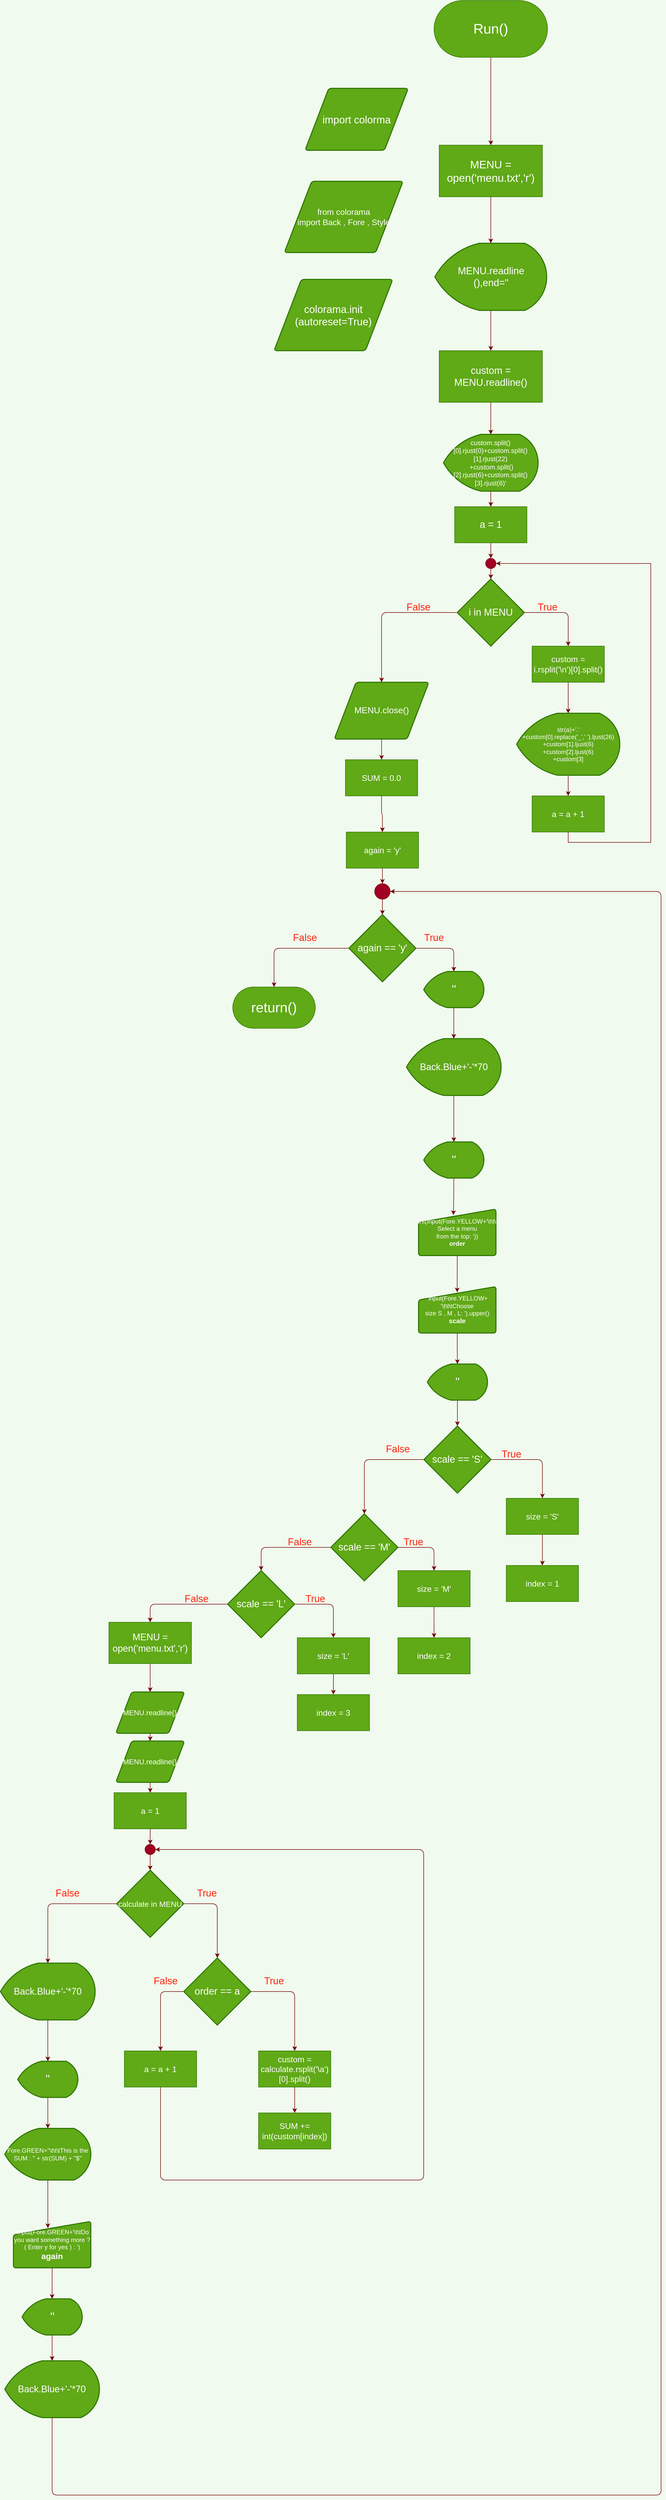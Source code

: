<mxfile>
    <diagram id="dXk7zFiDyR_Ox83PZd4b" name="Page-1">
        <mxGraphModel dx="1799" dy="1006" grid="1" gridSize="10" guides="1" tooltips="1" connect="1" arrows="1" fold="1" page="1" pageScale="1" pageWidth="850" pageHeight="1100" background="#F1FAEE" math="0" shadow="0">
            <root>
                <mxCell id="0"/>
                <mxCell id="1" parent="0"/>
                <mxCell id="2" value="&lt;font style=&quot;font-size: 20px&quot;&gt;import colorma&lt;/font&gt;" style="shape=parallelogram;html=1;strokeWidth=2;perimeter=parallelogramPerimeter;whiteSpace=wrap;rounded=1;arcSize=12;size=0.23;sketch=0;fillColor=#60a917;strokeColor=#2D7600;fontColor=#ffffff;" parent="1" vertex="1">
                    <mxGeometry x="130" y="240" width="200" height="120" as="geometry"/>
                </mxCell>
                <mxCell id="7" style="edgeStyle=orthogonalEdgeStyle;curved=0;rounded=1;sketch=0;orthogonalLoop=1;jettySize=auto;html=1;exitX=0.5;exitY=1;exitDx=0;exitDy=0;entryX=0.5;entryY=0;entryDx=0;entryDy=0;fontColor=#1D3557;strokeColor=#6F0000;fillColor=#a20025;" parent="1" source="3" target="6" edge="1">
                    <mxGeometry relative="1" as="geometry"/>
                </mxCell>
                <mxCell id="3" value="&lt;font style=&quot;font-size: 27px&quot;&gt;Run()&lt;/font&gt;" style="rounded=1;whiteSpace=wrap;html=1;sketch=0;fontColor=#ffffff;strokeColor=#2D7600;fillColor=#60a917;arcSize=50;" parent="1" vertex="1">
                    <mxGeometry x="380" y="70" width="220" height="110" as="geometry"/>
                </mxCell>
                <mxCell id="4" value="&lt;font style=&quot;font-size: 16px&quot;&gt;from colorama &lt;br&gt;import Back , Fore , Style&lt;/font&gt;" style="shape=parallelogram;html=1;strokeWidth=2;perimeter=parallelogramPerimeter;whiteSpace=wrap;rounded=1;arcSize=12;size=0.23;sketch=0;fillColor=#60a917;strokeColor=#2D7600;fontColor=#ffffff;" parent="1" vertex="1">
                    <mxGeometry x="90" y="420" width="230" height="138" as="geometry"/>
                </mxCell>
                <mxCell id="5" value="&lt;span style=&quot;font-size: 20px&quot;&gt;colorama.init&lt;br&gt;(autoreset=True)&lt;/span&gt;" style="shape=parallelogram;html=1;strokeWidth=2;perimeter=parallelogramPerimeter;whiteSpace=wrap;rounded=1;arcSize=12;size=0.23;sketch=0;fillColor=#60a917;strokeColor=#2D7600;fontColor=#ffffff;" parent="1" vertex="1">
                    <mxGeometry x="70" y="610" width="230" height="138" as="geometry"/>
                </mxCell>
                <mxCell id="9" style="edgeStyle=orthogonalEdgeStyle;curved=0;rounded=1;sketch=0;orthogonalLoop=1;jettySize=auto;html=1;exitX=0.5;exitY=1;exitDx=0;exitDy=0;entryX=0.5;entryY=0;entryDx=0;entryDy=0;entryPerimeter=0;fontColor=#1D3557;strokeColor=#6F0000;fillColor=#a20025;" parent="1" source="6" target="8" edge="1">
                    <mxGeometry relative="1" as="geometry"/>
                </mxCell>
                <mxCell id="6" value="&lt;font style=&quot;font-size: 21px&quot;&gt;MENU = open('menu.txt','r')&lt;/font&gt;" style="rounded=0;whiteSpace=wrap;html=1;sketch=0;fontColor=#ffffff;strokeColor=#2D7600;fillColor=#60a917;" parent="1" vertex="1">
                    <mxGeometry x="390" y="350" width="200" height="100" as="geometry"/>
                </mxCell>
                <mxCell id="11" style="edgeStyle=orthogonalEdgeStyle;curved=0;rounded=1;sketch=0;orthogonalLoop=1;jettySize=auto;html=1;exitX=0.5;exitY=1;exitDx=0;exitDy=0;exitPerimeter=0;entryX=0.5;entryY=0;entryDx=0;entryDy=0;fontColor=#1D3557;strokeColor=#6F0000;fillColor=#a20025;" parent="1" source="8" target="10" edge="1">
                    <mxGeometry relative="1" as="geometry"/>
                </mxCell>
                <mxCell id="8" value="&lt;font style=&quot;font-size: 19px&quot;&gt;MENU.readline&lt;br&gt;(),end=''&lt;/font&gt;" style="strokeWidth=2;html=1;shape=mxgraph.flowchart.display;whiteSpace=wrap;rounded=0;sketch=0;fontColor=#ffffff;fillColor=#60a917;strokeColor=#2D7600;" parent="1" vertex="1">
                    <mxGeometry x="381.67" y="540" width="216.66" height="130" as="geometry"/>
                </mxCell>
                <mxCell id="17" style="edgeStyle=orthogonalEdgeStyle;curved=0;rounded=1;sketch=0;orthogonalLoop=1;jettySize=auto;html=1;exitX=0.5;exitY=1;exitDx=0;exitDy=0;fontColor=#1D3557;strokeColor=#6F0000;fillColor=#a20025;" parent="1" source="10" target="16" edge="1">
                    <mxGeometry relative="1" as="geometry"/>
                </mxCell>
                <mxCell id="10" value="&lt;font style=&quot;font-size: 19px&quot;&gt;custom = MENU.readline()&lt;/font&gt;" style="rounded=0;whiteSpace=wrap;html=1;sketch=0;fontColor=#ffffff;strokeColor=#2D7600;fillColor=#60a917;" parent="1" vertex="1">
                    <mxGeometry x="390" y="748" width="200" height="100" as="geometry"/>
                </mxCell>
                <mxCell id="19" style="edgeStyle=orthogonalEdgeStyle;curved=0;rounded=1;sketch=0;orthogonalLoop=1;jettySize=auto;html=1;exitX=0.5;exitY=1;exitDx=0;exitDy=0;exitPerimeter=0;entryX=0.5;entryY=0;entryDx=0;entryDy=0;fontColor=#1D3557;strokeColor=#6F0000;fillColor=#a20025;" parent="1" source="16" target="18" edge="1">
                    <mxGeometry relative="1" as="geometry"/>
                </mxCell>
                <mxCell id="16" value="&lt;font style=&quot;font-size: 13px&quot;&gt;&lt;div&gt;&lt;span&gt;custom.split()[0].rjust(0)+custom.split()[1].rjust(22)&lt;/span&gt;&lt;/div&gt;&lt;span&gt;&amp;nbsp;+custom.split()[2].rjust(6)+custom.split()[3].rjust(6)&lt;/span&gt;&lt;span&gt;'&lt;/span&gt;&lt;/font&gt;" style="strokeWidth=2;html=1;shape=mxgraph.flowchart.display;whiteSpace=wrap;rounded=0;sketch=0;fontColor=#ffffff;fillColor=#60a917;strokeColor=#2D7600;" parent="1" vertex="1">
                    <mxGeometry x="398.34" y="910" width="183.33" height="110" as="geometry"/>
                </mxCell>
                <mxCell id="21" style="edgeStyle=orthogonalEdgeStyle;curved=0;rounded=1;sketch=0;orthogonalLoop=1;jettySize=auto;html=1;exitX=0.5;exitY=1;exitDx=0;exitDy=0;fontColor=#1D3557;strokeColor=#6F0000;fillColor=#a20025;" parent="1" source="18" edge="1">
                    <mxGeometry relative="1" as="geometry">
                        <mxPoint x="490" y="1150" as="targetPoint"/>
                    </mxGeometry>
                </mxCell>
                <mxCell id="18" value="&lt;span style=&quot;font-size: 19px&quot;&gt;a = 1&lt;/span&gt;" style="rounded=0;whiteSpace=wrap;html=1;sketch=0;fontColor=#ffffff;strokeColor=#2D7600;fillColor=#60a917;" parent="1" vertex="1">
                    <mxGeometry x="420" y="1050" width="140" height="70" as="geometry"/>
                </mxCell>
                <mxCell id="23" style="edgeStyle=orthogonalEdgeStyle;curved=0;rounded=1;sketch=0;orthogonalLoop=1;jettySize=auto;html=1;exitX=1;exitY=0.5;exitDx=0;exitDy=0;exitPerimeter=0;entryX=0.5;entryY=0;entryDx=0;entryDy=0;fontColor=#1D3557;strokeColor=#6F0000;fillColor=#a20025;" parent="1" source="20" target="22" edge="1">
                    <mxGeometry relative="1" as="geometry"/>
                </mxCell>
                <mxCell id="30" style="edgeStyle=orthogonalEdgeStyle;curved=0;rounded=1;sketch=0;orthogonalLoop=1;jettySize=auto;html=1;exitX=0;exitY=0.5;exitDx=0;exitDy=0;exitPerimeter=0;fontColor=#1D3557;strokeColor=#6F0000;fillColor=#a20025;entryX=0.5;entryY=0;entryDx=0;entryDy=0;" parent="1" source="20" target="114" edge="1">
                    <mxGeometry relative="1" as="geometry">
                        <mxPoint x="280" y="1390" as="targetPoint"/>
                    </mxGeometry>
                </mxCell>
                <mxCell id="20" value="&lt;font style=&quot;font-size: 19px&quot;&gt;i in MENU&lt;/font&gt;" style="strokeWidth=2;html=1;shape=mxgraph.flowchart.decision;whiteSpace=wrap;rounded=0;sketch=0;fontColor=#ffffff;fillColor=#60a917;strokeColor=#2D7600;" parent="1" vertex="1">
                    <mxGeometry x="425" y="1190" width="130" height="130" as="geometry"/>
                </mxCell>
                <mxCell id="25" style="edgeStyle=orthogonalEdgeStyle;curved=0;rounded=1;sketch=0;orthogonalLoop=1;jettySize=auto;html=1;exitX=0.5;exitY=1;exitDx=0;exitDy=0;fontColor=#1D3557;strokeColor=#6F0000;fillColor=#a20025;entryX=0.5;entryY=0;entryDx=0;entryDy=0;entryPerimeter=0;" parent="1" source="22" target="27" edge="1">
                    <mxGeometry relative="1" as="geometry">
                        <mxPoint x="640" y="1440" as="targetPoint"/>
                    </mxGeometry>
                </mxCell>
                <mxCell id="22" value="&lt;font style=&quot;font-size: 16px&quot;&gt;custom = i.rsplit('\n')[0].split()&lt;/font&gt;" style="rounded=0;whiteSpace=wrap;html=1;sketch=0;fontColor=#ffffff;strokeColor=#2D7600;fillColor=#60a917;" parent="1" vertex="1">
                    <mxGeometry x="570" y="1320" width="140" height="70" as="geometry"/>
                </mxCell>
                <mxCell id="29" style="edgeStyle=orthogonalEdgeStyle;curved=0;rounded=1;sketch=0;orthogonalLoop=1;jettySize=auto;html=1;exitX=0.5;exitY=1;exitDx=0;exitDy=0;exitPerimeter=0;entryX=0.5;entryY=0;entryDx=0;entryDy=0;fontColor=#1D3557;strokeColor=#6F0000;fillColor=#a20025;" parent="1" source="27" target="28" edge="1">
                    <mxGeometry relative="1" as="geometry"/>
                </mxCell>
                <mxCell id="27" value="&lt;font style=&quot;font-size: 12px&quot;&gt;&lt;div&gt;str(a)+'.'&lt;/div&gt;&lt;div&gt;+custom[0].replace('_',' ').ljust(26)&lt;/div&gt;&lt;div&gt;+custom[1].ljust(6)&lt;/div&gt;&lt;div&gt;+custom[2].ljust(6)&lt;/div&gt;&lt;div&gt;+custom[3]&lt;/div&gt;&lt;/font&gt;" style="strokeWidth=2;html=1;shape=mxgraph.flowchart.display;whiteSpace=wrap;rounded=0;sketch=0;fontColor=#ffffff;fillColor=#60a917;strokeColor=#2D7600;" parent="1" vertex="1">
                    <mxGeometry x="540" y="1450" width="200" height="120" as="geometry"/>
                </mxCell>
                <mxCell id="137" style="edgeStyle=orthogonalEdgeStyle;rounded=0;orthogonalLoop=1;jettySize=auto;html=1;exitX=0.5;exitY=1;exitDx=0;exitDy=0;entryX=1;entryY=0.5;entryDx=0;entryDy=0;entryPerimeter=0;fillColor=#a20025;strokeColor=#6F0000;" edge="1" parent="1" source="28" target="131">
                    <mxGeometry relative="1" as="geometry">
                        <Array as="points">
                            <mxPoint x="640" y="1700"/>
                            <mxPoint x="800" y="1700"/>
                            <mxPoint x="800" y="1160"/>
                        </Array>
                    </mxGeometry>
                </mxCell>
                <mxCell id="28" value="&lt;font style=&quot;font-size: 16px&quot;&gt;a = a + 1&lt;/font&gt;" style="rounded=0;whiteSpace=wrap;html=1;sketch=0;fontColor=#ffffff;strokeColor=#2D7600;fillColor=#60a917;" parent="1" vertex="1">
                    <mxGeometry x="570" y="1610" width="140" height="70" as="geometry"/>
                </mxCell>
                <mxCell id="31" value="&lt;font color=&quot;#ff250d&quot; style=&quot;font-size: 19px&quot;&gt;True&lt;/font&gt;" style="text;html=1;strokeColor=none;fillColor=none;align=center;verticalAlign=middle;whiteSpace=wrap;rounded=0;sketch=0;fontColor=#1D3557;" parent="1" vertex="1">
                    <mxGeometry x="590" y="1240" width="20" height="10" as="geometry"/>
                </mxCell>
                <mxCell id="32" value="&lt;font color=&quot;#ff250d&quot;&gt;&lt;span style=&quot;font-size: 19px&quot;&gt;False&lt;/span&gt;&lt;/font&gt;" style="text;html=1;strokeColor=none;fillColor=none;align=center;verticalAlign=middle;whiteSpace=wrap;rounded=0;sketch=0;fontColor=#1D3557;" parent="1" vertex="1">
                    <mxGeometry x="340" y="1240" width="20" height="10" as="geometry"/>
                </mxCell>
                <mxCell id="35" style="edgeStyle=orthogonalEdgeStyle;curved=0;rounded=1;sketch=0;orthogonalLoop=1;jettySize=auto;html=1;exitX=0.5;exitY=1;exitDx=0;exitDy=0;entryX=0.5;entryY=0;entryDx=0;entryDy=0;fontColor=#1D3557;strokeColor=#6F0000;fillColor=#a20025;" parent="1" source="33" target="34" edge="1">
                    <mxGeometry relative="1" as="geometry"/>
                </mxCell>
                <mxCell id="33" value="&lt;font style=&quot;font-size: 16px&quot;&gt;SUM = 0.0&lt;/font&gt;" style="rounded=0;whiteSpace=wrap;html=1;sketch=0;fontColor=#ffffff;strokeColor=#2D7600;fillColor=#60a917;" parent="1" vertex="1">
                    <mxGeometry x="208.34" y="1540" width="140" height="70" as="geometry"/>
                </mxCell>
                <mxCell id="37" style="edgeStyle=orthogonalEdgeStyle;curved=0;rounded=1;sketch=0;orthogonalLoop=1;jettySize=auto;html=1;exitX=0.5;exitY=1;exitDx=0;exitDy=0;fontColor=#1D3557;strokeColor=#6F0000;fillColor=#a20025;entryX=0.5;entryY=0;entryDx=0;entryDy=0;entryPerimeter=0;" parent="1" source="34" target="123" edge="1">
                    <mxGeometry relative="1" as="geometry">
                        <mxPoint x="280" y="1770" as="targetPoint"/>
                    </mxGeometry>
                </mxCell>
                <mxCell id="34" value="&lt;span style=&quot;font-size: 16px&quot;&gt;again = 'y'&lt;/span&gt;" style="rounded=0;whiteSpace=wrap;html=1;sketch=0;fontColor=#ffffff;strokeColor=#2D7600;fillColor=#60a917;" parent="1" vertex="1">
                    <mxGeometry x="210" y="1680" width="140" height="70" as="geometry"/>
                </mxCell>
                <mxCell id="39" style="edgeStyle=orthogonalEdgeStyle;curved=0;rounded=1;sketch=0;orthogonalLoop=1;jettySize=auto;html=1;exitX=1;exitY=0.5;exitDx=0;exitDy=0;exitPerimeter=0;fontColor=#1D3557;strokeColor=#6F0000;fillColor=#a20025;entryX=0.5;entryY=0;entryDx=0;entryDy=0;entryPerimeter=0;" parent="1" source="36" target="38" edge="1">
                    <mxGeometry relative="1" as="geometry"/>
                </mxCell>
                <mxCell id="125" style="edgeStyle=orthogonalEdgeStyle;curved=0;rounded=1;sketch=0;orthogonalLoop=1;jettySize=auto;html=1;exitX=0;exitY=0.5;exitDx=0;exitDy=0;exitPerimeter=0;entryX=0.5;entryY=0;entryDx=0;entryDy=0;fontColor=#1D3557;strokeColor=#6F0000;fillColor=#a20025;" parent="1" source="36" target="124" edge="1">
                    <mxGeometry relative="1" as="geometry"/>
                </mxCell>
                <mxCell id="36" value="&lt;font style=&quot;font-size: 19px&quot;&gt;again == 'y'&lt;/font&gt;" style="strokeWidth=2;html=1;shape=mxgraph.flowchart.decision;whiteSpace=wrap;rounded=0;sketch=0;fontColor=#ffffff;fillColor=#60a917;strokeColor=#2D7600;" parent="1" vertex="1">
                    <mxGeometry x="215" y="1840" width="130" height="130" as="geometry"/>
                </mxCell>
                <mxCell id="41" style="edgeStyle=orthogonalEdgeStyle;curved=0;rounded=1;sketch=0;orthogonalLoop=1;jettySize=auto;html=1;exitX=0.5;exitY=1;exitDx=0;exitDy=0;exitPerimeter=0;entryX=0.5;entryY=0;entryDx=0;entryDy=0;entryPerimeter=0;fontColor=#1D3557;strokeColor=#6F0000;fillColor=#a20025;" parent="1" source="38" target="40" edge="1">
                    <mxGeometry relative="1" as="geometry"/>
                </mxCell>
                <mxCell id="38" value="&lt;font&gt;&lt;font style=&quot;font-size: 22px&quot;&gt;''&lt;/font&gt;&lt;br&gt;&lt;/font&gt;" style="strokeWidth=2;html=1;shape=mxgraph.flowchart.display;whiteSpace=wrap;rounded=0;sketch=0;fontColor=#ffffff;fillColor=#60a917;strokeColor=#2D7600;" parent="1" vertex="1">
                    <mxGeometry x="360" y="1950" width="116.67" height="70" as="geometry"/>
                </mxCell>
                <mxCell id="44" style="edgeStyle=orthogonalEdgeStyle;curved=0;rounded=1;sketch=0;orthogonalLoop=1;jettySize=auto;html=1;exitX=0.5;exitY=1;exitDx=0;exitDy=0;exitPerimeter=0;entryX=0.5;entryY=0;entryDx=0;entryDy=0;entryPerimeter=0;fontColor=#1D3557;strokeColor=#6F0000;fillColor=#a20025;" parent="1" source="40" target="43" edge="1">
                    <mxGeometry relative="1" as="geometry"/>
                </mxCell>
                <mxCell id="40" value="&lt;font&gt;&lt;font style=&quot;font-size: 18px&quot;&gt;Back.Blue+'-'*70&lt;/font&gt;&lt;br&gt;&lt;/font&gt;" style="strokeWidth=2;html=1;shape=mxgraph.flowchart.display;whiteSpace=wrap;rounded=0;sketch=0;fontColor=#ffffff;fillColor=#60a917;strokeColor=#2D7600;" parent="1" vertex="1">
                    <mxGeometry x="326.66" y="2080" width="183.34" height="110" as="geometry"/>
                </mxCell>
                <mxCell id="46" style="edgeStyle=orthogonalEdgeStyle;curved=0;rounded=1;sketch=0;orthogonalLoop=1;jettySize=auto;html=1;exitX=0.5;exitY=1;exitDx=0;exitDy=0;exitPerimeter=0;entryX=0.45;entryY=0.129;entryDx=0;entryDy=0;entryPerimeter=0;fontColor=#1D3557;strokeColor=#6F0000;fillColor=#a20025;" parent="1" source="43" target="45" edge="1">
                    <mxGeometry relative="1" as="geometry"/>
                </mxCell>
                <mxCell id="43" value="&lt;font&gt;&lt;font style=&quot;font-size: 22px&quot;&gt;''&lt;/font&gt;&lt;br&gt;&lt;/font&gt;" style="strokeWidth=2;html=1;shape=mxgraph.flowchart.display;whiteSpace=wrap;rounded=0;sketch=0;fontColor=#ffffff;fillColor=#60a917;strokeColor=#2D7600;" parent="1" vertex="1">
                    <mxGeometry x="360" y="2280" width="116.67" height="70" as="geometry"/>
                </mxCell>
                <mxCell id="49" style="edgeStyle=orthogonalEdgeStyle;curved=0;rounded=1;sketch=0;orthogonalLoop=1;jettySize=auto;html=1;entryX=0.499;entryY=0.124;entryDx=0;entryDy=0;entryPerimeter=0;fontColor=#1D3557;strokeColor=#6F0000;fillColor=#a20025;" parent="1" source="45" target="47" edge="1">
                    <mxGeometry relative="1" as="geometry"/>
                </mxCell>
                <mxCell id="45" value="&amp;nbsp;int(input(Fore.YELLOW+'\t\t\t&lt;br&gt;Select a menu &lt;br&gt;from the top: '))&lt;br&gt;&lt;b&gt;order&lt;/b&gt;" style="html=1;strokeWidth=2;shape=manualInput;whiteSpace=wrap;rounded=1;size=26;arcSize=11;sketch=0;fontColor=#ffffff;fillColor=#60a917;strokeColor=#2D7600;" parent="1" vertex="1">
                    <mxGeometry x="350" y="2410" width="150" height="90" as="geometry"/>
                </mxCell>
                <mxCell id="51" style="edgeStyle=orthogonalEdgeStyle;curved=0;rounded=1;sketch=0;orthogonalLoop=1;jettySize=auto;html=1;exitX=0.5;exitY=1;exitDx=0;exitDy=0;entryX=0.5;entryY=0;entryDx=0;entryDy=0;entryPerimeter=0;fontColor=#1D3557;strokeColor=#6F0000;fillColor=#a20025;" parent="1" source="47" target="50" edge="1">
                    <mxGeometry relative="1" as="geometry"/>
                </mxCell>
                <mxCell id="47" value="&amp;nbsp;input(Fore.YELLOW+&lt;br&gt;'\t\t\tChoose&lt;br&gt;size S , M , L: ').upper()&lt;br&gt;&lt;b&gt;&lt;font style=&quot;font-size: 13px&quot;&gt;scale&lt;/font&gt;&lt;/b&gt;" style="html=1;strokeWidth=2;shape=manualInput;whiteSpace=wrap;rounded=1;size=26;arcSize=11;sketch=0;fontColor=#ffffff;fillColor=#60a917;strokeColor=#2D7600;" parent="1" vertex="1">
                    <mxGeometry x="350" y="2560" width="150" height="90" as="geometry"/>
                </mxCell>
                <mxCell id="53" style="edgeStyle=orthogonalEdgeStyle;curved=0;rounded=1;sketch=0;orthogonalLoop=1;jettySize=auto;html=1;exitX=0.5;exitY=1;exitDx=0;exitDy=0;exitPerimeter=0;entryX=0.5;entryY=0;entryDx=0;entryDy=0;entryPerimeter=0;fontColor=#1D3557;strokeColor=#6F0000;fillColor=#a20025;" parent="1" source="50" target="52" edge="1">
                    <mxGeometry relative="1" as="geometry"/>
                </mxCell>
                <mxCell id="50" value="&lt;font&gt;&lt;font style=&quot;font-size: 22px&quot;&gt;''&lt;/font&gt;&lt;br&gt;&lt;/font&gt;" style="strokeWidth=2;html=1;shape=mxgraph.flowchart.display;whiteSpace=wrap;rounded=0;sketch=0;fontColor=#ffffff;fillColor=#60a917;strokeColor=#2D7600;" parent="1" vertex="1">
                    <mxGeometry x="367" y="2710" width="116.67" height="70" as="geometry"/>
                </mxCell>
                <mxCell id="55" style="edgeStyle=orthogonalEdgeStyle;curved=0;rounded=1;sketch=0;orthogonalLoop=1;jettySize=auto;html=1;exitX=1;exitY=0.5;exitDx=0;exitDy=0;exitPerimeter=0;entryX=0.5;entryY=0;entryDx=0;entryDy=0;fontColor=#1D3557;strokeColor=#6F0000;fillColor=#a20025;" parent="1" source="52" target="54" edge="1">
                    <mxGeometry relative="1" as="geometry"/>
                </mxCell>
                <mxCell id="59" style="edgeStyle=orthogonalEdgeStyle;curved=0;rounded=1;sketch=0;orthogonalLoop=1;jettySize=auto;html=1;exitX=0;exitY=0.5;exitDx=0;exitDy=0;exitPerimeter=0;entryX=0.5;entryY=0;entryDx=0;entryDy=0;entryPerimeter=0;fontColor=#1D3557;strokeColor=#6F0000;fillColor=#a20025;" parent="1" source="52" target="58" edge="1">
                    <mxGeometry relative="1" as="geometry"/>
                </mxCell>
                <mxCell id="52" value="&lt;span style=&quot;font-size: 19px&quot;&gt;scale == 'S'&lt;/span&gt;" style="strokeWidth=2;html=1;shape=mxgraph.flowchart.decision;whiteSpace=wrap;rounded=0;sketch=0;fontColor=#ffffff;fillColor=#60a917;strokeColor=#2D7600;" parent="1" vertex="1">
                    <mxGeometry x="360.34" y="2830" width="130" height="130" as="geometry"/>
                </mxCell>
                <mxCell id="57" style="edgeStyle=orthogonalEdgeStyle;curved=0;rounded=1;sketch=0;orthogonalLoop=1;jettySize=auto;html=1;exitX=0.5;exitY=1;exitDx=0;exitDy=0;entryX=0.5;entryY=0;entryDx=0;entryDy=0;fontColor=#1D3557;strokeColor=#6F0000;fillColor=#a20025;" parent="1" source="54" target="56" edge="1">
                    <mxGeometry relative="1" as="geometry"/>
                </mxCell>
                <mxCell id="54" value="&lt;span style=&quot;font-size: 16px&quot;&gt;size = 'S'&lt;/span&gt;" style="rounded=0;whiteSpace=wrap;html=1;sketch=0;fontColor=#ffffff;strokeColor=#2D7600;fillColor=#60a917;" parent="1" vertex="1">
                    <mxGeometry x="520" y="2970" width="140" height="70" as="geometry"/>
                </mxCell>
                <mxCell id="56" value="&lt;span style=&quot;font-size: 16px&quot;&gt;index = 1&lt;/span&gt;" style="rounded=0;whiteSpace=wrap;html=1;sketch=0;fontColor=#ffffff;strokeColor=#2D7600;fillColor=#60a917;" parent="1" vertex="1">
                    <mxGeometry x="520" y="3100" width="140" height="70" as="geometry"/>
                </mxCell>
                <mxCell id="67" style="edgeStyle=orthogonalEdgeStyle;curved=0;rounded=1;sketch=0;orthogonalLoop=1;jettySize=auto;html=1;exitX=1;exitY=0.5;exitDx=0;exitDy=0;exitPerimeter=0;entryX=0.5;entryY=0;entryDx=0;entryDy=0;fontColor=#1D3557;strokeColor=#6F0000;fillColor=#a20025;" parent="1" source="58" target="65" edge="1">
                    <mxGeometry relative="1" as="geometry"/>
                </mxCell>
                <mxCell id="71" style="edgeStyle=orthogonalEdgeStyle;curved=0;rounded=1;sketch=0;orthogonalLoop=1;jettySize=auto;html=1;exitX=0;exitY=0.5;exitDx=0;exitDy=0;exitPerimeter=0;entryX=0.5;entryY=0;entryDx=0;entryDy=0;entryPerimeter=0;fontColor=#1D3557;strokeColor=#6F0000;fillColor=#a20025;" parent="1" source="58" target="70" edge="1">
                    <mxGeometry relative="1" as="geometry"/>
                </mxCell>
                <mxCell id="58" value="&lt;span style=&quot;font-size: 19px&quot;&gt;scale == 'M'&lt;/span&gt;" style="strokeWidth=2;html=1;shape=mxgraph.flowchart.decision;whiteSpace=wrap;rounded=0;sketch=0;fontColor=#ffffff;fillColor=#60a917;strokeColor=#2D7600;" parent="1" vertex="1">
                    <mxGeometry x="180.0" y="3000" width="130" height="130" as="geometry"/>
                </mxCell>
                <mxCell id="61" value="&lt;font color=&quot;#ff250d&quot; style=&quot;font-size: 19px&quot;&gt;True&lt;/font&gt;" style="text;html=1;strokeColor=none;fillColor=none;align=center;verticalAlign=middle;whiteSpace=wrap;rounded=0;sketch=0;fontColor=#1D3557;" parent="1" vertex="1">
                    <mxGeometry x="370" y="1880" width="20" height="10" as="geometry"/>
                </mxCell>
                <mxCell id="62" value="&lt;font color=&quot;#ff250d&quot;&gt;&lt;span style=&quot;font-size: 19px&quot;&gt;False&lt;/span&gt;&lt;/font&gt;" style="text;html=1;strokeColor=none;fillColor=none;align=center;verticalAlign=middle;whiteSpace=wrap;rounded=0;sketch=0;fontColor=#1D3557;" parent="1" vertex="1">
                    <mxGeometry x="120" y="1880" width="20" height="10" as="geometry"/>
                </mxCell>
                <mxCell id="63" value="&lt;font color=&quot;#ff250d&quot; style=&quot;font-size: 19px&quot;&gt;True&lt;/font&gt;" style="text;html=1;strokeColor=none;fillColor=none;align=center;verticalAlign=middle;whiteSpace=wrap;rounded=0;sketch=0;fontColor=#1D3557;" parent="1" vertex="1">
                    <mxGeometry x="520" y="2880" width="20" height="10" as="geometry"/>
                </mxCell>
                <mxCell id="64" value="&lt;font color=&quot;#ff250d&quot;&gt;&lt;span style=&quot;font-size: 19px&quot;&gt;False&lt;/span&gt;&lt;/font&gt;" style="text;html=1;strokeColor=none;fillColor=none;align=center;verticalAlign=middle;whiteSpace=wrap;rounded=0;sketch=0;fontColor=#1D3557;" parent="1" vertex="1">
                    <mxGeometry x="300" y="2870" width="20" height="10" as="geometry"/>
                </mxCell>
                <mxCell id="68" style="edgeStyle=orthogonalEdgeStyle;curved=0;rounded=1;sketch=0;orthogonalLoop=1;jettySize=auto;html=1;exitX=0.5;exitY=1;exitDx=0;exitDy=0;entryX=0.5;entryY=0;entryDx=0;entryDy=0;fontColor=#1D3557;strokeColor=#6F0000;fillColor=#a20025;" parent="1" source="65" target="66" edge="1">
                    <mxGeometry relative="1" as="geometry"/>
                </mxCell>
                <mxCell id="65" value="&lt;span style=&quot;font-size: 16px&quot;&gt;size = 'M'&lt;/span&gt;" style="rounded=0;whiteSpace=wrap;html=1;sketch=0;fontColor=#ffffff;strokeColor=#2D7600;fillColor=#60a917;" parent="1" vertex="1">
                    <mxGeometry x="310" y="3110" width="140" height="70" as="geometry"/>
                </mxCell>
                <mxCell id="66" value="&lt;span style=&quot;font-size: 16px&quot;&gt;index = 2&lt;/span&gt;" style="rounded=0;whiteSpace=wrap;html=1;sketch=0;fontColor=#ffffff;strokeColor=#2D7600;fillColor=#60a917;" parent="1" vertex="1">
                    <mxGeometry x="310" y="3240" width="140" height="70" as="geometry"/>
                </mxCell>
                <mxCell id="74" style="edgeStyle=orthogonalEdgeStyle;curved=0;rounded=1;sketch=0;orthogonalLoop=1;jettySize=auto;html=1;exitX=1;exitY=0.5;exitDx=0;exitDy=0;exitPerimeter=0;entryX=0.5;entryY=0;entryDx=0;entryDy=0;fontColor=#1D3557;strokeColor=#6F0000;fillColor=#a20025;" parent="1" source="70" target="72" edge="1">
                    <mxGeometry relative="1" as="geometry"/>
                </mxCell>
                <mxCell id="79" style="edgeStyle=orthogonalEdgeStyle;curved=0;rounded=1;sketch=0;orthogonalLoop=1;jettySize=auto;html=1;exitX=0;exitY=0.5;exitDx=0;exitDy=0;exitPerimeter=0;fontColor=#1D3557;strokeColor=#6F0000;fillColor=#a20025;entryX=0.5;entryY=0;entryDx=0;entryDy=0;" parent="1" source="70" target="81" edge="1">
                    <mxGeometry relative="1" as="geometry">
                        <mxPoint x="-140" y="3260" as="targetPoint"/>
                    </mxGeometry>
                </mxCell>
                <mxCell id="70" value="&lt;span style=&quot;font-size: 19px&quot;&gt;scale == 'L'&lt;/span&gt;" style="strokeWidth=2;html=1;shape=mxgraph.flowchart.decision;whiteSpace=wrap;rounded=0;sketch=0;fontColor=#ffffff;fillColor=#60a917;strokeColor=#2D7600;" parent="1" vertex="1">
                    <mxGeometry x="-20.0" y="3110" width="130" height="130" as="geometry"/>
                </mxCell>
                <mxCell id="75" style="edgeStyle=orthogonalEdgeStyle;curved=0;rounded=1;sketch=0;orthogonalLoop=1;jettySize=auto;html=1;exitX=0.5;exitY=1;exitDx=0;exitDy=0;entryX=0.5;entryY=0;entryDx=0;entryDy=0;fontColor=#1D3557;strokeColor=#6F0000;fillColor=#a20025;" parent="1" source="72" target="73" edge="1">
                    <mxGeometry relative="1" as="geometry"/>
                </mxCell>
                <mxCell id="72" value="&lt;span style=&quot;font-size: 16px&quot;&gt;size = 'L'&lt;/span&gt;" style="rounded=0;whiteSpace=wrap;html=1;sketch=0;fontColor=#ffffff;strokeColor=#2D7600;fillColor=#60a917;" parent="1" vertex="1">
                    <mxGeometry x="115" y="3240" width="140" height="70" as="geometry"/>
                </mxCell>
                <mxCell id="73" value="&lt;span style=&quot;font-size: 16px&quot;&gt;index = 3&lt;/span&gt;" style="rounded=0;whiteSpace=wrap;html=1;sketch=0;fontColor=#ffffff;strokeColor=#2D7600;fillColor=#60a917;" parent="1" vertex="1">
                    <mxGeometry x="115" y="3350" width="140" height="70" as="geometry"/>
                </mxCell>
                <mxCell id="76" value="&lt;font color=&quot;#ff250d&quot;&gt;&lt;span style=&quot;font-size: 19px&quot;&gt;False&lt;/span&gt;&lt;/font&gt;" style="text;html=1;strokeColor=none;fillColor=none;align=center;verticalAlign=middle;whiteSpace=wrap;rounded=0;sketch=0;fontColor=#1D3557;" parent="1" vertex="1">
                    <mxGeometry x="110" y="3050" width="20" height="10" as="geometry"/>
                </mxCell>
                <mxCell id="77" value="&lt;font color=&quot;#ff250d&quot; style=&quot;font-size: 19px&quot;&gt;True&lt;/font&gt;" style="text;html=1;strokeColor=none;fillColor=none;align=center;verticalAlign=middle;whiteSpace=wrap;rounded=0;sketch=0;fontColor=#1D3557;" parent="1" vertex="1">
                    <mxGeometry x="330" y="3050" width="20" height="10" as="geometry"/>
                </mxCell>
                <mxCell id="78" value="&lt;font color=&quot;#ff250d&quot; style=&quot;font-size: 19px&quot;&gt;True&lt;/font&gt;" style="text;html=1;strokeColor=none;fillColor=none;align=center;verticalAlign=middle;whiteSpace=wrap;rounded=0;sketch=0;fontColor=#1D3557;" parent="1" vertex="1">
                    <mxGeometry x="140" y="3160" width="20" height="10" as="geometry"/>
                </mxCell>
                <mxCell id="80" value="&lt;font color=&quot;#ff250d&quot;&gt;&lt;span style=&quot;font-size: 19px&quot;&gt;False&lt;/span&gt;&lt;/font&gt;" style="text;html=1;strokeColor=none;fillColor=none;align=center;verticalAlign=middle;whiteSpace=wrap;rounded=0;sketch=0;fontColor=#1D3557;" parent="1" vertex="1">
                    <mxGeometry x="-90" y="3160" width="20" height="10" as="geometry"/>
                </mxCell>
                <mxCell id="118" style="edgeStyle=orthogonalEdgeStyle;curved=0;rounded=1;sketch=0;orthogonalLoop=1;jettySize=auto;html=1;exitX=0.5;exitY=1;exitDx=0;exitDy=0;entryX=0.5;entryY=0;entryDx=0;entryDy=0;fontColor=#1D3557;strokeColor=#6F0000;fillColor=#a20025;" parent="1" source="81" target="117" edge="1">
                    <mxGeometry relative="1" as="geometry"/>
                </mxCell>
                <mxCell id="81" value="&lt;font style=&quot;font-size: 18px&quot;&gt;MENU = open('menu.txt','r')&lt;/font&gt;" style="rounded=0;whiteSpace=wrap;html=1;sketch=0;fontColor=#ffffff;strokeColor=#2D7600;fillColor=#60a917;" parent="1" vertex="1">
                    <mxGeometry x="-250" y="3210" width="160" height="80" as="geometry"/>
                </mxCell>
                <mxCell id="84" style="edgeStyle=orthogonalEdgeStyle;curved=0;rounded=1;sketch=0;orthogonalLoop=1;jettySize=auto;html=1;exitX=0.5;exitY=1;exitDx=0;exitDy=0;fontColor=#1D3557;strokeColor=#6F0000;fillColor=#a20025;" parent="1" source="82" edge="1">
                    <mxGeometry relative="1" as="geometry">
                        <mxPoint x="-170" y="3640" as="targetPoint"/>
                    </mxGeometry>
                </mxCell>
                <mxCell id="82" value="&lt;span style=&quot;font-size: 16px&quot;&gt;a = 1&lt;/span&gt;" style="rounded=0;whiteSpace=wrap;html=1;sketch=0;fontColor=#ffffff;strokeColor=#2D7600;fillColor=#60a917;" parent="1" vertex="1">
                    <mxGeometry x="-240" y="3540" width="140" height="70" as="geometry"/>
                </mxCell>
                <mxCell id="86" style="edgeStyle=orthogonalEdgeStyle;curved=0;rounded=1;sketch=0;orthogonalLoop=1;jettySize=auto;html=1;exitX=1;exitY=0.5;exitDx=0;exitDy=0;exitPerimeter=0;entryX=0.5;entryY=0;entryDx=0;entryDy=0;entryPerimeter=0;fontColor=#1D3557;strokeColor=#6F0000;fillColor=#a20025;" parent="1" source="83" target="85" edge="1">
                    <mxGeometry relative="1" as="geometry"/>
                </mxCell>
                <mxCell id="100" style="edgeStyle=orthogonalEdgeStyle;curved=0;rounded=1;sketch=0;orthogonalLoop=1;jettySize=auto;html=1;exitX=0;exitY=0.5;exitDx=0;exitDy=0;exitPerimeter=0;entryX=0.5;entryY=0;entryDx=0;entryDy=0;entryPerimeter=0;fontColor=#1D3557;strokeColor=#6F0000;fillColor=#a20025;" parent="1" source="83" target="99" edge="1">
                    <mxGeometry relative="1" as="geometry"/>
                </mxCell>
                <mxCell id="83" value="&lt;font style=&quot;font-size: 15px&quot;&gt;calculate in MENU&lt;/font&gt;" style="strokeWidth=2;html=1;shape=mxgraph.flowchart.decision;whiteSpace=wrap;rounded=0;sketch=0;fontColor=#ffffff;fillColor=#60a917;strokeColor=#2D7600;" parent="1" vertex="1">
                    <mxGeometry x="-235" y="3690" width="130" height="130" as="geometry"/>
                </mxCell>
                <mxCell id="90" style="edgeStyle=orthogonalEdgeStyle;curved=0;rounded=1;sketch=0;orthogonalLoop=1;jettySize=auto;html=1;exitX=1;exitY=0.5;exitDx=0;exitDy=0;exitPerimeter=0;entryX=0.5;entryY=0;entryDx=0;entryDy=0;fontColor=#1D3557;strokeColor=#6F0000;fillColor=#a20025;" parent="1" source="85" target="89" edge="1">
                    <mxGeometry relative="1" as="geometry"/>
                </mxCell>
                <mxCell id="126" style="edgeStyle=orthogonalEdgeStyle;curved=0;rounded=1;sketch=0;orthogonalLoop=1;jettySize=auto;html=1;exitX=0;exitY=0.5;exitDx=0;exitDy=0;exitPerimeter=0;entryX=0.5;entryY=0;entryDx=0;entryDy=0;fontColor=#1D3557;strokeColor=#6F0000;fillColor=#a20025;" parent="1" source="85" target="93" edge="1">
                    <mxGeometry relative="1" as="geometry"/>
                </mxCell>
                <mxCell id="85" value="&lt;span style=&quot;font-size: 19px&quot;&gt;order == a&lt;/span&gt;" style="strokeWidth=2;html=1;shape=mxgraph.flowchart.decision;whiteSpace=wrap;rounded=0;sketch=0;fontColor=#ffffff;fillColor=#60a917;strokeColor=#2D7600;" parent="1" vertex="1">
                    <mxGeometry x="-105.0" y="3860" width="130" height="130" as="geometry"/>
                </mxCell>
                <mxCell id="87" value="&lt;font color=&quot;#ff250d&quot;&gt;&lt;span style=&quot;font-size: 19px&quot;&gt;False&lt;/span&gt;&lt;/font&gt;" style="text;html=1;strokeColor=none;fillColor=none;align=center;verticalAlign=middle;whiteSpace=wrap;rounded=0;sketch=0;fontColor=#1D3557;" parent="1" vertex="1">
                    <mxGeometry x="-340" y="3730" width="20" height="10" as="geometry"/>
                </mxCell>
                <mxCell id="88" value="&lt;font color=&quot;#ff250d&quot; style=&quot;font-size: 19px&quot;&gt;True&lt;/font&gt;" style="text;html=1;strokeColor=none;fillColor=none;align=center;verticalAlign=middle;whiteSpace=wrap;rounded=0;sketch=0;fontColor=#1D3557;" parent="1" vertex="1">
                    <mxGeometry x="-70" y="3730" width="20" height="10" as="geometry"/>
                </mxCell>
                <mxCell id="92" style="edgeStyle=orthogonalEdgeStyle;curved=0;rounded=1;sketch=0;orthogonalLoop=1;jettySize=auto;html=1;exitX=0.5;exitY=1;exitDx=0;exitDy=0;entryX=0.5;entryY=0;entryDx=0;entryDy=0;fontColor=#1D3557;strokeColor=#6F0000;fillColor=#a20025;" parent="1" source="89" target="91" edge="1">
                    <mxGeometry relative="1" as="geometry"/>
                </mxCell>
                <mxCell id="89" value="&lt;span style=&quot;font-size: 16px&quot;&gt;custom = calculate.rsplit('\a')[0].split()&lt;/span&gt;" style="rounded=0;whiteSpace=wrap;html=1;sketch=0;fontColor=#ffffff;strokeColor=#2D7600;fillColor=#60a917;" parent="1" vertex="1">
                    <mxGeometry x="40" y="4040" width="140" height="70" as="geometry"/>
                </mxCell>
                <mxCell id="91" value="&lt;span style=&quot;font-size: 16px&quot;&gt;SUM += int(custom[index])&lt;/span&gt;" style="rounded=0;whiteSpace=wrap;html=1;sketch=0;fontColor=#ffffff;strokeColor=#2D7600;fillColor=#60a917;" parent="1" vertex="1">
                    <mxGeometry x="40" y="4160" width="140" height="70" as="geometry"/>
                </mxCell>
                <mxCell id="127" style="edgeStyle=orthogonalEdgeStyle;curved=0;rounded=1;sketch=0;orthogonalLoop=1;jettySize=auto;html=1;exitX=0.5;exitY=1;exitDx=0;exitDy=0;fontColor=#1D3557;strokeColor=#6F0000;fillColor=#a20025;entryX=1;entryY=0.5;entryDx=0;entryDy=0;entryPerimeter=0;" parent="1" source="93" target="95" edge="1">
                    <mxGeometry relative="1" as="geometry">
                        <mxPoint x="360" y="3730" as="targetPoint"/>
                        <Array as="points">
                            <mxPoint x="-150" y="4290"/>
                            <mxPoint x="360" y="4290"/>
                            <mxPoint x="360" y="3650"/>
                        </Array>
                    </mxGeometry>
                </mxCell>
                <mxCell id="93" value="&lt;span style=&quot;font-size: 16px&quot;&gt;a = a + 1&lt;/span&gt;" style="rounded=0;whiteSpace=wrap;html=1;sketch=0;fontColor=#ffffff;strokeColor=#2D7600;fillColor=#60a917;" parent="1" vertex="1">
                    <mxGeometry x="-220" y="4040" width="140" height="70" as="geometry"/>
                </mxCell>
                <mxCell id="97" style="edgeStyle=orthogonalEdgeStyle;curved=0;rounded=1;sketch=0;orthogonalLoop=1;jettySize=auto;html=1;exitX=0.5;exitY=1;exitDx=0;exitDy=0;exitPerimeter=0;entryX=0.5;entryY=0;entryDx=0;entryDy=0;entryPerimeter=0;fontColor=#1D3557;strokeColor=#6F0000;fillColor=#a20025;" parent="1" source="95" target="83" edge="1">
                    <mxGeometry relative="1" as="geometry"/>
                </mxCell>
                <mxCell id="95" value="" style="verticalLabelPosition=bottom;verticalAlign=top;html=1;shape=mxgraph.flowchart.on-page_reference;rounded=0;sketch=0;fontColor=#ffffff;strokeColor=#6F0000;fillColor=#a20025;" parent="1" vertex="1">
                    <mxGeometry x="-180" y="3640" width="20" height="20" as="geometry"/>
                </mxCell>
                <mxCell id="102" style="edgeStyle=orthogonalEdgeStyle;curved=0;rounded=1;sketch=0;orthogonalLoop=1;jettySize=auto;html=1;entryX=0.5;entryY=0;entryDx=0;entryDy=0;entryPerimeter=0;fontColor=#1D3557;strokeColor=#6F0000;fillColor=#a20025;" parent="1" source="99" target="101" edge="1">
                    <mxGeometry relative="1" as="geometry"/>
                </mxCell>
                <mxCell id="99" value="&lt;font&gt;&lt;font style=&quot;font-size: 18px&quot;&gt;Back.Blue+'-'*70&lt;/font&gt;&lt;br&gt;&lt;/font&gt;" style="strokeWidth=2;html=1;shape=mxgraph.flowchart.display;whiteSpace=wrap;rounded=0;sketch=0;fontColor=#ffffff;fillColor=#60a917;strokeColor=#2D7600;" parent="1" vertex="1">
                    <mxGeometry x="-460.0" y="3870" width="183.34" height="110" as="geometry"/>
                </mxCell>
                <mxCell id="104" style="edgeStyle=orthogonalEdgeStyle;curved=0;rounded=1;sketch=0;orthogonalLoop=1;jettySize=auto;html=1;exitX=0.5;exitY=1;exitDx=0;exitDy=0;exitPerimeter=0;entryX=0.5;entryY=0;entryDx=0;entryDy=0;entryPerimeter=0;fontColor=#1D3557;strokeColor=#6F0000;fillColor=#a20025;" parent="1" source="101" target="103" edge="1">
                    <mxGeometry relative="1" as="geometry"/>
                </mxCell>
                <mxCell id="101" value="&lt;font&gt;&lt;font style=&quot;font-size: 22px&quot;&gt;''&lt;/font&gt;&lt;br&gt;&lt;/font&gt;" style="strokeWidth=2;html=1;shape=mxgraph.flowchart.display;whiteSpace=wrap;rounded=0;sketch=0;fontColor=#ffffff;fillColor=#60a917;strokeColor=#2D7600;" parent="1" vertex="1">
                    <mxGeometry x="-426.67" y="4060" width="116.67" height="70" as="geometry"/>
                </mxCell>
                <mxCell id="106" style="edgeStyle=orthogonalEdgeStyle;curved=0;rounded=1;sketch=0;orthogonalLoop=1;jettySize=auto;html=1;exitX=0.5;exitY=1;exitDx=0;exitDy=0;exitPerimeter=0;entryX=0.445;entryY=0.145;entryDx=0;entryDy=0;entryPerimeter=0;fontColor=#1D3557;strokeColor=#6F0000;fillColor=#a20025;" parent="1" source="103" target="105" edge="1">
                    <mxGeometry relative="1" as="geometry"/>
                </mxCell>
                <mxCell id="103" value="Fore.GREEN+&quot;\t\t\tThis is the SUM : &quot; + str(SUM) + &quot;$&quot;" style="strokeWidth=2;html=1;shape=mxgraph.flowchart.display;whiteSpace=wrap;rounded=0;sketch=0;fontColor=#ffffff;fillColor=#60a917;strokeColor=#2D7600;" parent="1" vertex="1">
                    <mxGeometry x="-451.67" y="4190" width="166.67" height="100" as="geometry"/>
                </mxCell>
                <mxCell id="108" style="edgeStyle=orthogonalEdgeStyle;curved=0;rounded=1;sketch=0;orthogonalLoop=1;jettySize=auto;html=1;exitX=0.5;exitY=1;exitDx=0;exitDy=0;entryX=0.5;entryY=0;entryDx=0;entryDy=0;entryPerimeter=0;fontColor=#1D3557;strokeColor=#6F0000;fillColor=#a20025;" parent="1" source="105" target="107" edge="1">
                    <mxGeometry relative="1" as="geometry"/>
                </mxCell>
                <mxCell id="105" value="&amp;nbsp;input(Fore.GREEN+'\t\tDo you want something more ? ( Enter y for yes ) : ')&lt;br&gt;&lt;b&gt;&lt;font style=&quot;font-size: 16px&quot;&gt;again&lt;/font&gt;&lt;/b&gt;" style="html=1;strokeWidth=2;shape=manualInput;whiteSpace=wrap;rounded=1;size=26;arcSize=11;sketch=0;fontColor=#ffffff;fillColor=#60a917;strokeColor=#2D7600;" parent="1" vertex="1">
                    <mxGeometry x="-435.0" y="4370" width="150" height="90" as="geometry"/>
                </mxCell>
                <mxCell id="110" style="edgeStyle=orthogonalEdgeStyle;curved=0;rounded=1;sketch=0;orthogonalLoop=1;jettySize=auto;html=1;exitX=0.5;exitY=1;exitDx=0;exitDy=0;exitPerimeter=0;entryX=0.5;entryY=0;entryDx=0;entryDy=0;entryPerimeter=0;fontColor=#1D3557;strokeColor=#6F0000;fillColor=#a20025;" parent="1" source="107" target="109" edge="1">
                    <mxGeometry relative="1" as="geometry"/>
                </mxCell>
                <mxCell id="107" value="&lt;font&gt;&lt;font style=&quot;font-size: 22px&quot;&gt;''&lt;/font&gt;&lt;br&gt;&lt;/font&gt;" style="strokeWidth=2;html=1;shape=mxgraph.flowchart.display;whiteSpace=wrap;rounded=0;sketch=0;fontColor=#ffffff;fillColor=#60a917;strokeColor=#2D7600;" parent="1" vertex="1">
                    <mxGeometry x="-418.33" y="4520" width="116.67" height="70" as="geometry"/>
                </mxCell>
                <mxCell id="112" style="edgeStyle=orthogonalEdgeStyle;curved=0;rounded=1;sketch=0;orthogonalLoop=1;jettySize=auto;html=1;exitX=0.5;exitY=1;exitDx=0;exitDy=0;exitPerimeter=0;fontColor=#1D3557;strokeColor=#6F0000;fillColor=#a20025;entryX=1;entryY=0.5;entryDx=0;entryDy=0;entryPerimeter=0;" parent="1" source="109" target="123" edge="1">
                    <mxGeometry relative="1" as="geometry">
                        <mxPoint x="820" y="1730" as="targetPoint"/>
                        <Array as="points">
                            <mxPoint x="-360" y="4900"/>
                            <mxPoint x="820" y="4900"/>
                            <mxPoint x="820" y="1795"/>
                        </Array>
                    </mxGeometry>
                </mxCell>
                <mxCell id="109" value="&lt;font&gt;&lt;font style=&quot;font-size: 18px&quot;&gt;Back.Blue+'-'*70&lt;/font&gt;&lt;br&gt;&lt;/font&gt;" style="strokeWidth=2;html=1;shape=mxgraph.flowchart.display;whiteSpace=wrap;rounded=0;sketch=0;fontColor=#ffffff;fillColor=#60a917;strokeColor=#2D7600;" parent="1" vertex="1">
                    <mxGeometry x="-451.67" y="4640" width="183.34" height="110" as="geometry"/>
                </mxCell>
                <mxCell id="115" style="edgeStyle=orthogonalEdgeStyle;curved=0;rounded=1;sketch=0;orthogonalLoop=1;jettySize=auto;html=1;exitX=0.5;exitY=1;exitDx=0;exitDy=0;entryX=0.5;entryY=0;entryDx=0;entryDy=0;fontColor=#1D3557;strokeColor=#6F0000;fillColor=#a20025;" parent="1" source="114" target="33" edge="1">
                    <mxGeometry relative="1" as="geometry"/>
                </mxCell>
                <mxCell id="114" value="&lt;span style=&quot;font-size: 17px&quot;&gt;MENU.close()&lt;/span&gt;" style="shape=parallelogram;html=1;strokeWidth=2;perimeter=parallelogramPerimeter;whiteSpace=wrap;rounded=1;arcSize=12;size=0.23;sketch=0;fillColor=#60a917;strokeColor=#2D7600;fontColor=#ffffff;" parent="1" vertex="1">
                    <mxGeometry x="186.67" y="1390" width="183.33" height="110" as="geometry"/>
                </mxCell>
                <mxCell id="121" style="edgeStyle=orthogonalEdgeStyle;curved=0;rounded=1;sketch=0;orthogonalLoop=1;jettySize=auto;html=1;exitX=0.5;exitY=1;exitDx=0;exitDy=0;entryX=0.5;entryY=0;entryDx=0;entryDy=0;fontColor=#1D3557;strokeColor=#6F0000;fillColor=#a20025;" parent="1" source="117" target="119" edge="1">
                    <mxGeometry relative="1" as="geometry"/>
                </mxCell>
                <mxCell id="117" value="&lt;font style=&quot;font-size: 14px&quot;&gt;MENU.readline()&lt;/font&gt;" style="shape=parallelogram;html=1;strokeWidth=2;perimeter=parallelogramPerimeter;whiteSpace=wrap;rounded=1;arcSize=12;size=0.23;sketch=0;fillColor=#60a917;strokeColor=#2D7600;fontColor=#ffffff;" parent="1" vertex="1">
                    <mxGeometry x="-236.67" y="3345" width="133.33" height="80" as="geometry"/>
                </mxCell>
                <mxCell id="120" style="edgeStyle=orthogonalEdgeStyle;curved=0;rounded=1;sketch=0;orthogonalLoop=1;jettySize=auto;html=1;exitX=0.5;exitY=1;exitDx=0;exitDy=0;entryX=0.5;entryY=0;entryDx=0;entryDy=0;fontColor=#1D3557;strokeColor=#6F0000;fillColor=#a20025;" parent="1" source="119" target="82" edge="1">
                    <mxGeometry relative="1" as="geometry"/>
                </mxCell>
                <mxCell id="119" value="&lt;font style=&quot;font-size: 14px&quot;&gt;MENU.readline()&lt;/font&gt;" style="shape=parallelogram;html=1;strokeWidth=2;perimeter=parallelogramPerimeter;whiteSpace=wrap;rounded=1;arcSize=12;size=0.23;sketch=0;fillColor=#60a917;strokeColor=#2D7600;fontColor=#ffffff;" parent="1" vertex="1">
                    <mxGeometry x="-236.67" y="3440" width="133.33" height="80" as="geometry"/>
                </mxCell>
                <mxCell id="130" style="edgeStyle=orthogonalEdgeStyle;rounded=0;orthogonalLoop=1;jettySize=auto;html=1;exitX=0.145;exitY=0.855;exitDx=0;exitDy=0;exitPerimeter=0;entryX=0.5;entryY=0;entryDx=0;entryDy=0;entryPerimeter=0;fillColor=#a20025;strokeColor=#6F0000;" edge="1" parent="1" source="123" target="36">
                    <mxGeometry relative="1" as="geometry"/>
                </mxCell>
                <mxCell id="123" value="" style="verticalLabelPosition=bottom;verticalAlign=top;html=1;shape=mxgraph.flowchart.on-page_reference;rounded=0;sketch=0;fontColor=#ffffff;strokeColor=#6F0000;fillColor=#a20025;" parent="1" vertex="1">
                    <mxGeometry x="265" y="1780" width="30" height="30" as="geometry"/>
                </mxCell>
                <mxCell id="124" value="&lt;font style=&quot;font-size: 27px&quot;&gt;return()&lt;/font&gt;" style="rounded=1;whiteSpace=wrap;html=1;sketch=0;fontColor=#ffffff;strokeColor=#2D7600;fillColor=#60a917;arcSize=50;" parent="1" vertex="1">
                    <mxGeometry x="-10" y="1980" width="160" height="80" as="geometry"/>
                </mxCell>
                <mxCell id="128" value="&lt;font color=&quot;#ff250d&quot; style=&quot;font-size: 19px&quot;&gt;True&lt;/font&gt;" style="text;html=1;strokeColor=none;fillColor=none;align=center;verticalAlign=middle;whiteSpace=wrap;rounded=0;sketch=0;fontColor=#1D3557;" parent="1" vertex="1">
                    <mxGeometry x="60" y="3900" width="20" height="10" as="geometry"/>
                </mxCell>
                <mxCell id="129" value="&lt;font color=&quot;#ff250d&quot;&gt;&lt;span style=&quot;font-size: 19px&quot;&gt;False&lt;/span&gt;&lt;/font&gt;" style="text;html=1;strokeColor=none;fillColor=none;align=center;verticalAlign=middle;whiteSpace=wrap;rounded=0;sketch=0;fontColor=#1D3557;" parent="1" vertex="1">
                    <mxGeometry x="-150" y="3900" width="20" height="10" as="geometry"/>
                </mxCell>
                <mxCell id="134" style="edgeStyle=orthogonalEdgeStyle;rounded=0;orthogonalLoop=1;jettySize=auto;html=1;exitX=0.5;exitY=1;exitDx=0;exitDy=0;exitPerimeter=0;entryX=0.5;entryY=0;entryDx=0;entryDy=0;entryPerimeter=0;fillColor=#a20025;strokeColor=#6F0000;" edge="1" parent="1" source="131" target="20">
                    <mxGeometry relative="1" as="geometry"/>
                </mxCell>
                <mxCell id="131" value="" style="verticalLabelPosition=bottom;verticalAlign=top;html=1;shape=mxgraph.flowchart.on-page_reference;fillColor=#a20025;strokeColor=#6F0000;fontColor=#ffffff;" vertex="1" parent="1">
                    <mxGeometry x="480.01" y="1150" width="20" height="20" as="geometry"/>
                </mxCell>
            </root>
        </mxGraphModel>
    </diagram>
</mxfile>